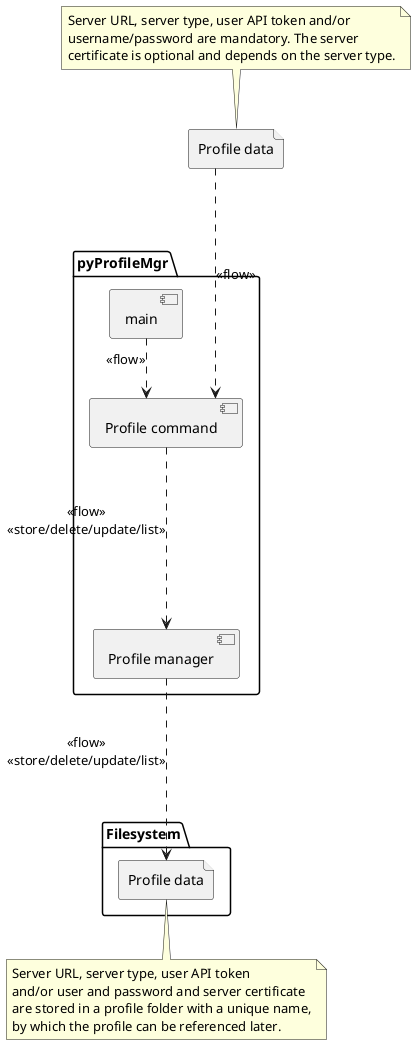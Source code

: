 @startuml pyProfileMgr_components

top to bottom direction
skinparam Linetype ortho

file "Profile data" as profile_data

package "pyProfileMgr" {
  [main]

  [Profile command] as cmd_profile
  [Profile manager] as profile_mgr
}

profile_data .down...> cmd_profile : <<flow>>

folder Filesystem {
  file "Profile data" as profile_data_files
}

main .down.> cmd_profile : <<flow>>

cmd_profile ...down.> profile_mgr : <<flow>>\n<<store/delete/update/list>>
profile_mgr ...down.> profile_data_files : <<flow>>\n<<store/delete/update/list>>

'Notes
note top of profile_data
  Server URL, server type, user API token and/or
  username/password are mandatory. The server
  certificate is optional and depends on the server type.
end note

note bottom of profile_data_files
  Server URL, server type, user API token
  and/or user and password and server certificate
  are stored in a profile folder with a unique name,
  by which the profile can be referenced later.
end note

@enduml
